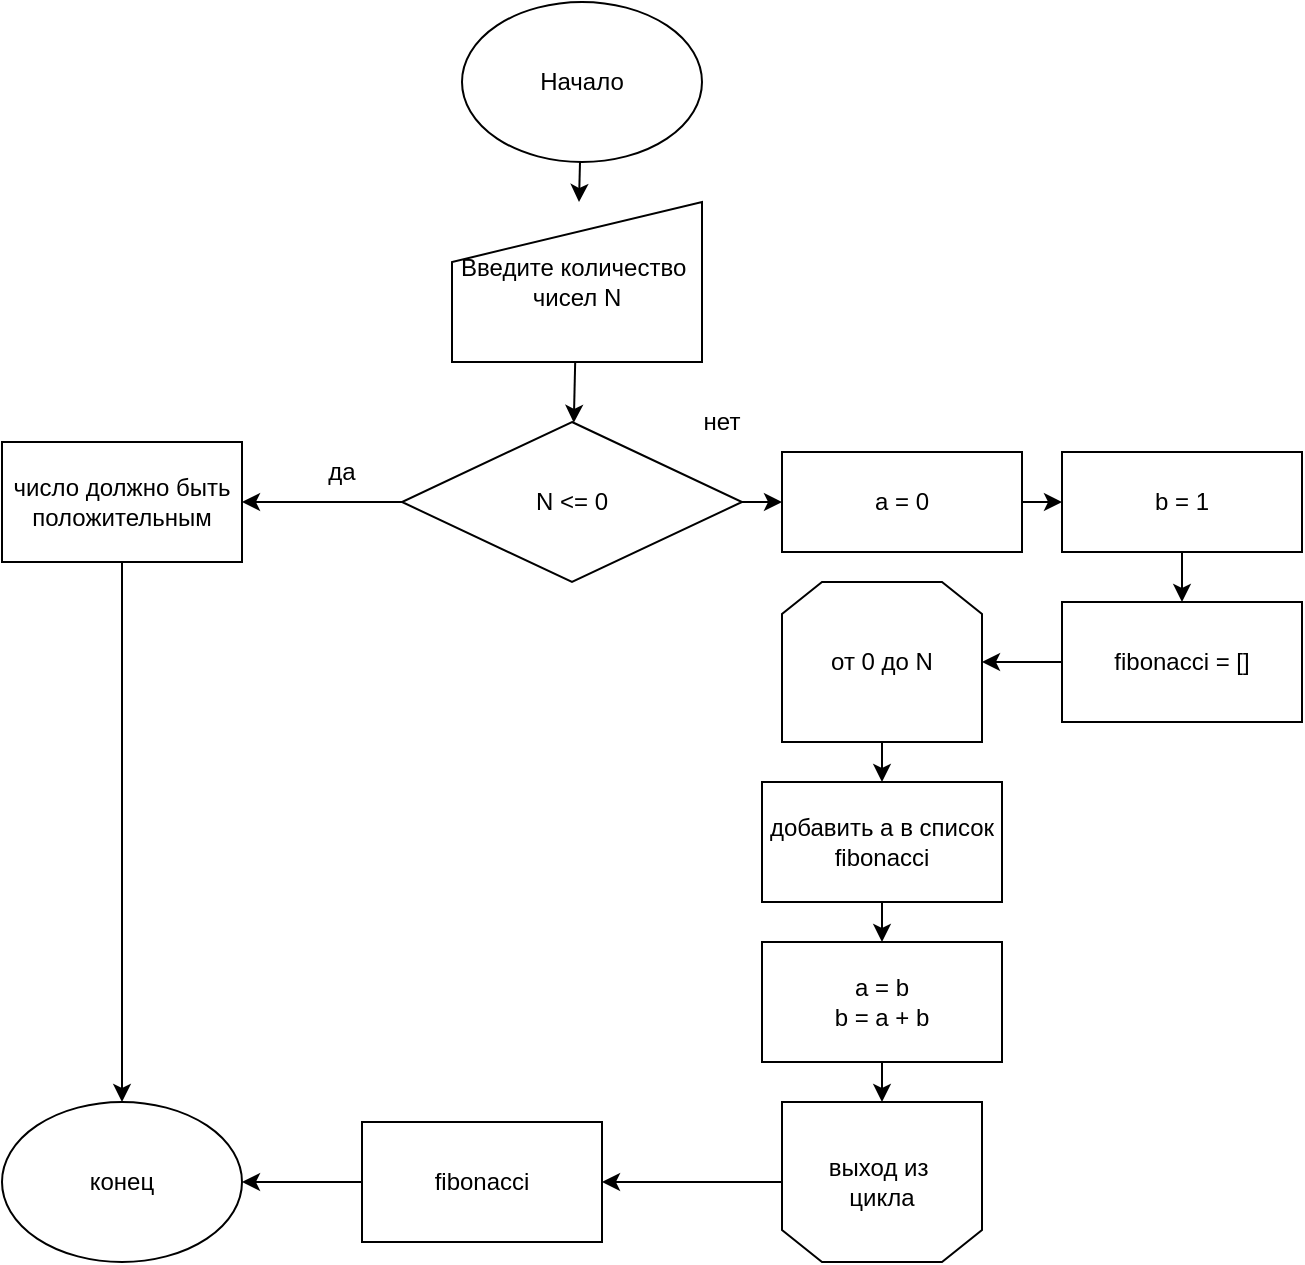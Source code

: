 <mxfile>
    <diagram id="-wkDNfc_wTVhCk9rAs4V" name="Page-1">
        <mxGraphModel dx="783" dy="274" grid="1" gridSize="10" guides="1" tooltips="1" connect="1" arrows="1" fold="1" page="1" pageScale="1" pageWidth="850" pageHeight="1100" math="0" shadow="0">
            <root>
                <mxCell id="0"/>
                <mxCell id="1" parent="0"/>
                <mxCell id="4" value="" style="edgeStyle=none;html=1;" edge="1" parent="1" source="2" target="3">
                    <mxGeometry relative="1" as="geometry"/>
                </mxCell>
                <mxCell id="2" value="Начало" style="ellipse;whiteSpace=wrap;html=1;" vertex="1" parent="1">
                    <mxGeometry x="320" y="20" width="120" height="80" as="geometry"/>
                </mxCell>
                <mxCell id="6" value="" style="edgeStyle=none;html=1;" edge="1" parent="1" source="3" target="5">
                    <mxGeometry relative="1" as="geometry"/>
                </mxCell>
                <mxCell id="3" value="Введите количество&amp;nbsp;&lt;br&gt;чисел N" style="shape=manualInput;whiteSpace=wrap;html=1;" vertex="1" parent="1">
                    <mxGeometry x="315" y="120" width="125" height="80" as="geometry"/>
                </mxCell>
                <mxCell id="8" value="" style="edgeStyle=none;html=1;" edge="1" parent="1" source="5" target="7">
                    <mxGeometry relative="1" as="geometry"/>
                </mxCell>
                <mxCell id="13" value="" style="edgeStyle=none;html=1;" edge="1" parent="1" source="5" target="12">
                    <mxGeometry relative="1" as="geometry"/>
                </mxCell>
                <mxCell id="5" value="N &amp;lt;= 0" style="rhombus;whiteSpace=wrap;html=1;" vertex="1" parent="1">
                    <mxGeometry x="290" y="230" width="170" height="80" as="geometry"/>
                </mxCell>
                <mxCell id="11" value="" style="edgeStyle=none;html=1;" edge="1" parent="1" source="7" target="10">
                    <mxGeometry relative="1" as="geometry"/>
                </mxCell>
                <mxCell id="7" value="число должно быть положительным" style="rounded=0;whiteSpace=wrap;html=1;" vertex="1" parent="1">
                    <mxGeometry x="90" y="240" width="120" height="60" as="geometry"/>
                </mxCell>
                <mxCell id="9" value="да" style="text;html=1;strokeColor=none;fillColor=none;align=center;verticalAlign=middle;whiteSpace=wrap;rounded=0;" vertex="1" parent="1">
                    <mxGeometry x="230" y="240" width="60" height="30" as="geometry"/>
                </mxCell>
                <mxCell id="10" value="конец" style="ellipse;whiteSpace=wrap;html=1;" vertex="1" parent="1">
                    <mxGeometry x="90" y="570" width="120" height="80" as="geometry"/>
                </mxCell>
                <mxCell id="16" value="" style="edgeStyle=none;html=1;" edge="1" parent="1" source="12" target="15">
                    <mxGeometry relative="1" as="geometry"/>
                </mxCell>
                <mxCell id="12" value="a = 0" style="rounded=0;whiteSpace=wrap;html=1;" vertex="1" parent="1">
                    <mxGeometry x="480" y="245" width="120" height="50" as="geometry"/>
                </mxCell>
                <mxCell id="18" value="" style="edgeStyle=none;html=1;" edge="1" parent="1" source="15" target="17">
                    <mxGeometry relative="1" as="geometry"/>
                </mxCell>
                <mxCell id="15" value="b = 1" style="rounded=0;whiteSpace=wrap;html=1;" vertex="1" parent="1">
                    <mxGeometry x="620" y="245" width="120" height="50" as="geometry"/>
                </mxCell>
                <mxCell id="20" value="" style="edgeStyle=none;html=1;" edge="1" parent="1" source="17" target="19">
                    <mxGeometry relative="1" as="geometry"/>
                </mxCell>
                <mxCell id="17" value="fibonacci = []" style="rounded=0;whiteSpace=wrap;html=1;" vertex="1" parent="1">
                    <mxGeometry x="620" y="320" width="120" height="60" as="geometry"/>
                </mxCell>
                <mxCell id="22" value="" style="edgeStyle=none;html=1;" edge="1" parent="1" source="19" target="21">
                    <mxGeometry relative="1" as="geometry"/>
                </mxCell>
                <mxCell id="19" value="от 0 до N" style="shape=loopLimit;whiteSpace=wrap;html=1;" vertex="1" parent="1">
                    <mxGeometry x="480" y="310" width="100" height="80" as="geometry"/>
                </mxCell>
                <mxCell id="24" value="" style="edgeStyle=none;html=1;" edge="1" parent="1" source="21" target="23">
                    <mxGeometry relative="1" as="geometry"/>
                </mxCell>
                <mxCell id="21" value="добавить а в список fibonacci" style="rounded=0;whiteSpace=wrap;html=1;" vertex="1" parent="1">
                    <mxGeometry x="470" y="410" width="120" height="60" as="geometry"/>
                </mxCell>
                <mxCell id="26" value="" style="edgeStyle=none;html=1;" edge="1" parent="1" source="23" target="25">
                    <mxGeometry relative="1" as="geometry"/>
                </mxCell>
                <mxCell id="23" value="a = b&lt;br&gt;b = a + b" style="rounded=0;whiteSpace=wrap;html=1;" vertex="1" parent="1">
                    <mxGeometry x="470" y="490" width="120" height="60" as="geometry"/>
                </mxCell>
                <mxCell id="30" value="" style="edgeStyle=none;html=1;" edge="1" parent="1" source="25" target="27">
                    <mxGeometry relative="1" as="geometry"/>
                </mxCell>
                <mxCell id="25" value="" style="shape=loopLimit;whiteSpace=wrap;html=1;rotation=-180;" vertex="1" parent="1">
                    <mxGeometry x="480" y="570" width="100" height="80" as="geometry"/>
                </mxCell>
                <mxCell id="32" value="" style="edgeStyle=none;html=1;" edge="1" parent="1" source="27">
                    <mxGeometry relative="1" as="geometry">
                        <mxPoint x="210.0" y="610" as="targetPoint"/>
                    </mxGeometry>
                </mxCell>
                <mxCell id="27" value="fibonacci" style="rounded=0;whiteSpace=wrap;html=1;" vertex="1" parent="1">
                    <mxGeometry x="270" y="580" width="120" height="60" as="geometry"/>
                </mxCell>
                <mxCell id="28" value="нет" style="text;html=1;strokeColor=none;fillColor=none;align=center;verticalAlign=middle;whiteSpace=wrap;rounded=0;" vertex="1" parent="1">
                    <mxGeometry x="420" y="215" width="60" height="30" as="geometry"/>
                </mxCell>
                <mxCell id="29" value="выход из&amp;nbsp;&lt;br&gt;цикла" style="text;html=1;strokeColor=none;fillColor=none;align=center;verticalAlign=middle;whiteSpace=wrap;rounded=0;" vertex="1" parent="1">
                    <mxGeometry x="500" y="595" width="60" height="30" as="geometry"/>
                </mxCell>
            </root>
        </mxGraphModel>
    </diagram>
</mxfile>